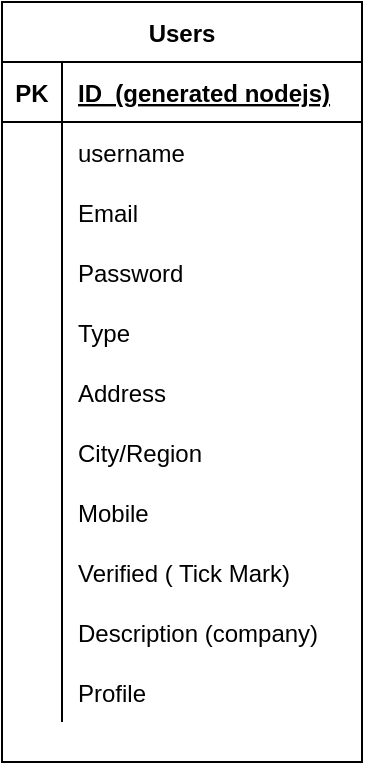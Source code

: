 <mxfile>
    <diagram id="yvipCLJFILBe7rNitKvM" name="Page-1">
        <mxGraphModel dx="779" dy="316" grid="1" gridSize="10" guides="1" tooltips="1" connect="1" arrows="1" fold="1" page="1" pageScale="1" pageWidth="1920" pageHeight="1200" math="0" shadow="0">
            <root>
                <mxCell id="0"/>
                <mxCell id="1" parent="0"/>
                <mxCell id="B46xunqZJZDArQX4Qtk7-1" value="Users" style="shape=table;startSize=30;container=1;collapsible=1;childLayout=tableLayout;fixedRows=1;rowLines=0;fontStyle=1;align=center;resizeLast=1;" parent="1" vertex="1">
                    <mxGeometry x="90" y="140" width="180" height="380" as="geometry"/>
                </mxCell>
                <mxCell id="B46xunqZJZDArQX4Qtk7-2" value="" style="shape=partialRectangle;collapsible=0;dropTarget=0;pointerEvents=0;fillColor=none;top=0;left=0;bottom=1;right=0;points=[[0,0.5],[1,0.5]];portConstraint=eastwest;" parent="B46xunqZJZDArQX4Qtk7-1" vertex="1">
                    <mxGeometry y="30" width="180" height="30" as="geometry"/>
                </mxCell>
                <mxCell id="B46xunqZJZDArQX4Qtk7-3" value="PK" style="shape=partialRectangle;connectable=0;fillColor=none;top=0;left=0;bottom=0;right=0;fontStyle=1;overflow=hidden;" parent="B46xunqZJZDArQX4Qtk7-2" vertex="1">
                    <mxGeometry width="30" height="30" as="geometry"/>
                </mxCell>
                <mxCell id="B46xunqZJZDArQX4Qtk7-4" value="ID  (generated nodejs)" style="shape=partialRectangle;connectable=0;fillColor=none;top=0;left=0;bottom=0;right=0;align=left;spacingLeft=6;fontStyle=5;overflow=hidden;" parent="B46xunqZJZDArQX4Qtk7-2" vertex="1">
                    <mxGeometry x="30" width="150" height="30" as="geometry"/>
                </mxCell>
                <mxCell id="B46xunqZJZDArQX4Qtk7-5" value="" style="shape=partialRectangle;collapsible=0;dropTarget=0;pointerEvents=0;fillColor=none;top=0;left=0;bottom=0;right=0;points=[[0,0.5],[1,0.5]];portConstraint=eastwest;" parent="B46xunqZJZDArQX4Qtk7-1" vertex="1">
                    <mxGeometry y="60" width="180" height="30" as="geometry"/>
                </mxCell>
                <mxCell id="B46xunqZJZDArQX4Qtk7-6" value="" style="shape=partialRectangle;connectable=0;fillColor=none;top=0;left=0;bottom=0;right=0;editable=1;overflow=hidden;" parent="B46xunqZJZDArQX4Qtk7-5" vertex="1">
                    <mxGeometry width="30" height="30" as="geometry"/>
                </mxCell>
                <mxCell id="B46xunqZJZDArQX4Qtk7-7" value="username" style="shape=partialRectangle;connectable=0;fillColor=none;top=0;left=0;bottom=0;right=0;align=left;spacingLeft=6;overflow=hidden;" parent="B46xunqZJZDArQX4Qtk7-5" vertex="1">
                    <mxGeometry x="30" width="150" height="30" as="geometry"/>
                </mxCell>
                <mxCell id="B46xunqZJZDArQX4Qtk7-8" value="" style="shape=partialRectangle;collapsible=0;dropTarget=0;pointerEvents=0;fillColor=none;top=0;left=0;bottom=0;right=0;points=[[0,0.5],[1,0.5]];portConstraint=eastwest;" parent="B46xunqZJZDArQX4Qtk7-1" vertex="1">
                    <mxGeometry y="90" width="180" height="30" as="geometry"/>
                </mxCell>
                <mxCell id="B46xunqZJZDArQX4Qtk7-9" value="" style="shape=partialRectangle;connectable=0;fillColor=none;top=0;left=0;bottom=0;right=0;editable=1;overflow=hidden;" parent="B46xunqZJZDArQX4Qtk7-8" vertex="1">
                    <mxGeometry width="30" height="30" as="geometry"/>
                </mxCell>
                <mxCell id="B46xunqZJZDArQX4Qtk7-10" value="Email" style="shape=partialRectangle;connectable=0;fillColor=none;top=0;left=0;bottom=0;right=0;align=left;spacingLeft=6;overflow=hidden;" parent="B46xunqZJZDArQX4Qtk7-8" vertex="1">
                    <mxGeometry x="30" width="150" height="30" as="geometry"/>
                </mxCell>
                <mxCell id="B46xunqZJZDArQX4Qtk7-11" value="" style="shape=partialRectangle;collapsible=0;dropTarget=0;pointerEvents=0;fillColor=none;top=0;left=0;bottom=0;right=0;points=[[0,0.5],[1,0.5]];portConstraint=eastwest;" parent="B46xunqZJZDArQX4Qtk7-1" vertex="1">
                    <mxGeometry y="120" width="180" height="30" as="geometry"/>
                </mxCell>
                <mxCell id="B46xunqZJZDArQX4Qtk7-12" value="" style="shape=partialRectangle;connectable=0;fillColor=none;top=0;left=0;bottom=0;right=0;editable=1;overflow=hidden;" parent="B46xunqZJZDArQX4Qtk7-11" vertex="1">
                    <mxGeometry width="30" height="30" as="geometry"/>
                </mxCell>
                <mxCell id="B46xunqZJZDArQX4Qtk7-13" value="Password" style="shape=partialRectangle;connectable=0;fillColor=none;top=0;left=0;bottom=0;right=0;align=left;spacingLeft=6;overflow=hidden;" parent="B46xunqZJZDArQX4Qtk7-11" vertex="1">
                    <mxGeometry x="30" width="150" height="30" as="geometry"/>
                </mxCell>
                <mxCell id="B46xunqZJZDArQX4Qtk7-14" value="" style="shape=partialRectangle;collapsible=0;dropTarget=0;pointerEvents=0;fillColor=none;top=0;left=0;bottom=0;right=0;points=[[0,0.5],[1,0.5]];portConstraint=eastwest;" parent="B46xunqZJZDArQX4Qtk7-1" vertex="1">
                    <mxGeometry y="150" width="180" height="30" as="geometry"/>
                </mxCell>
                <mxCell id="B46xunqZJZDArQX4Qtk7-15" value="" style="shape=partialRectangle;connectable=0;fillColor=none;top=0;left=0;bottom=0;right=0;editable=1;overflow=hidden;" parent="B46xunqZJZDArQX4Qtk7-14" vertex="1">
                    <mxGeometry width="30" height="30" as="geometry"/>
                </mxCell>
                <mxCell id="B46xunqZJZDArQX4Qtk7-16" value="Type" style="shape=partialRectangle;connectable=0;fillColor=none;top=0;left=0;bottom=0;right=0;align=left;spacingLeft=6;overflow=hidden;" parent="B46xunqZJZDArQX4Qtk7-14" vertex="1">
                    <mxGeometry x="30" width="150" height="30" as="geometry"/>
                </mxCell>
                <mxCell id="B46xunqZJZDArQX4Qtk7-17" value="" style="shape=partialRectangle;collapsible=0;dropTarget=0;pointerEvents=0;fillColor=none;top=0;left=0;bottom=0;right=0;points=[[0,0.5],[1,0.5]];portConstraint=eastwest;" parent="B46xunqZJZDArQX4Qtk7-1" vertex="1">
                    <mxGeometry y="180" width="180" height="30" as="geometry"/>
                </mxCell>
                <mxCell id="B46xunqZJZDArQX4Qtk7-18" value="" style="shape=partialRectangle;connectable=0;fillColor=none;top=0;left=0;bottom=0;right=0;editable=1;overflow=hidden;" parent="B46xunqZJZDArQX4Qtk7-17" vertex="1">
                    <mxGeometry width="30" height="30" as="geometry"/>
                </mxCell>
                <mxCell id="B46xunqZJZDArQX4Qtk7-19" value="Address" style="shape=partialRectangle;connectable=0;fillColor=none;top=0;left=0;bottom=0;right=0;align=left;spacingLeft=6;overflow=hidden;" parent="B46xunqZJZDArQX4Qtk7-17" vertex="1">
                    <mxGeometry x="30" width="150" height="30" as="geometry"/>
                </mxCell>
                <mxCell id="B46xunqZJZDArQX4Qtk7-20" value="" style="shape=partialRectangle;collapsible=0;dropTarget=0;pointerEvents=0;fillColor=none;top=0;left=0;bottom=0;right=0;points=[[0,0.5],[1,0.5]];portConstraint=eastwest;" parent="B46xunqZJZDArQX4Qtk7-1" vertex="1">
                    <mxGeometry y="210" width="180" height="30" as="geometry"/>
                </mxCell>
                <mxCell id="B46xunqZJZDArQX4Qtk7-21" value="" style="shape=partialRectangle;connectable=0;fillColor=none;top=0;left=0;bottom=0;right=0;editable=1;overflow=hidden;" parent="B46xunqZJZDArQX4Qtk7-20" vertex="1">
                    <mxGeometry width="30" height="30" as="geometry"/>
                </mxCell>
                <mxCell id="B46xunqZJZDArQX4Qtk7-22" value="City/Region" style="shape=partialRectangle;connectable=0;fillColor=none;top=0;left=0;bottom=0;right=0;align=left;spacingLeft=6;overflow=hidden;" parent="B46xunqZJZDArQX4Qtk7-20" vertex="1">
                    <mxGeometry x="30" width="150" height="30" as="geometry"/>
                </mxCell>
                <mxCell id="B46xunqZJZDArQX4Qtk7-23" value="" style="shape=partialRectangle;collapsible=0;dropTarget=0;pointerEvents=0;fillColor=none;top=0;left=0;bottom=0;right=0;points=[[0,0.5],[1,0.5]];portConstraint=eastwest;" parent="B46xunqZJZDArQX4Qtk7-1" vertex="1">
                    <mxGeometry y="240" width="180" height="30" as="geometry"/>
                </mxCell>
                <mxCell id="B46xunqZJZDArQX4Qtk7-24" value="" style="shape=partialRectangle;connectable=0;fillColor=none;top=0;left=0;bottom=0;right=0;editable=1;overflow=hidden;" parent="B46xunqZJZDArQX4Qtk7-23" vertex="1">
                    <mxGeometry width="30" height="30" as="geometry"/>
                </mxCell>
                <mxCell id="B46xunqZJZDArQX4Qtk7-25" value="Mobile" style="shape=partialRectangle;connectable=0;fillColor=none;top=0;left=0;bottom=0;right=0;align=left;spacingLeft=6;overflow=hidden;" parent="B46xunqZJZDArQX4Qtk7-23" vertex="1">
                    <mxGeometry x="30" width="150" height="30" as="geometry"/>
                </mxCell>
                <mxCell id="B46xunqZJZDArQX4Qtk7-26" value="" style="shape=partialRectangle;collapsible=0;dropTarget=0;pointerEvents=0;fillColor=none;top=0;left=0;bottom=0;right=0;points=[[0,0.5],[1,0.5]];portConstraint=eastwest;" parent="B46xunqZJZDArQX4Qtk7-1" vertex="1">
                    <mxGeometry y="270" width="180" height="30" as="geometry"/>
                </mxCell>
                <mxCell id="B46xunqZJZDArQX4Qtk7-27" value="" style="shape=partialRectangle;connectable=0;fillColor=none;top=0;left=0;bottom=0;right=0;editable=1;overflow=hidden;" parent="B46xunqZJZDArQX4Qtk7-26" vertex="1">
                    <mxGeometry width="30" height="30" as="geometry"/>
                </mxCell>
                <mxCell id="B46xunqZJZDArQX4Qtk7-28" value="Verified ( Tick Mark)" style="shape=partialRectangle;connectable=0;fillColor=none;top=0;left=0;bottom=0;right=0;align=left;spacingLeft=6;overflow=hidden;" parent="B46xunqZJZDArQX4Qtk7-26" vertex="1">
                    <mxGeometry x="30" width="150" height="30" as="geometry"/>
                </mxCell>
                <mxCell id="B46xunqZJZDArQX4Qtk7-29" value="" style="shape=partialRectangle;collapsible=0;dropTarget=0;pointerEvents=0;fillColor=none;top=0;left=0;bottom=0;right=0;points=[[0,0.5],[1,0.5]];portConstraint=eastwest;" parent="B46xunqZJZDArQX4Qtk7-1" vertex="1">
                    <mxGeometry y="300" width="180" height="30" as="geometry"/>
                </mxCell>
                <mxCell id="B46xunqZJZDArQX4Qtk7-30" value="" style="shape=partialRectangle;connectable=0;fillColor=none;top=0;left=0;bottom=0;right=0;editable=1;overflow=hidden;" parent="B46xunqZJZDArQX4Qtk7-29" vertex="1">
                    <mxGeometry width="30" height="30" as="geometry"/>
                </mxCell>
                <mxCell id="B46xunqZJZDArQX4Qtk7-31" value="Description (company)" style="shape=partialRectangle;connectable=0;fillColor=none;top=0;left=0;bottom=0;right=0;align=left;spacingLeft=6;overflow=hidden;" parent="B46xunqZJZDArQX4Qtk7-29" vertex="1">
                    <mxGeometry x="30" width="150" height="30" as="geometry"/>
                </mxCell>
                <mxCell id="B46xunqZJZDArQX4Qtk7-35" value="" style="shape=partialRectangle;collapsible=0;dropTarget=0;pointerEvents=0;fillColor=none;top=0;left=0;bottom=0;right=0;points=[[0,0.5],[1,0.5]];portConstraint=eastwest;" parent="B46xunqZJZDArQX4Qtk7-1" vertex="1">
                    <mxGeometry y="330" width="180" height="30" as="geometry"/>
                </mxCell>
                <mxCell id="B46xunqZJZDArQX4Qtk7-36" value="" style="shape=partialRectangle;connectable=0;fillColor=none;top=0;left=0;bottom=0;right=0;editable=1;overflow=hidden;" parent="B46xunqZJZDArQX4Qtk7-35" vertex="1">
                    <mxGeometry width="30" height="30" as="geometry"/>
                </mxCell>
                <mxCell id="B46xunqZJZDArQX4Qtk7-37" value="Profile " style="shape=partialRectangle;connectable=0;fillColor=none;top=0;left=0;bottom=0;right=0;align=left;spacingLeft=6;overflow=hidden;" parent="B46xunqZJZDArQX4Qtk7-35" vertex="1">
                    <mxGeometry x="30" width="150" height="30" as="geometry"/>
                </mxCell>
            </root>
        </mxGraphModel>
    </diagram>
</mxfile>